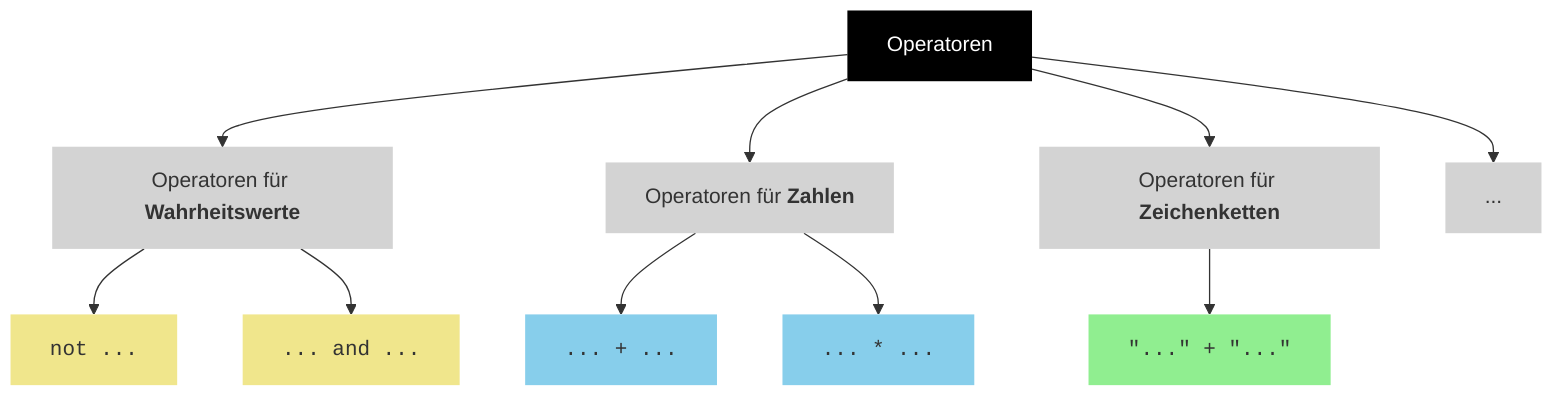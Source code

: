 flowchart

    Operatoren

    Operatoren --> Bool["Operatoren für <b>Wahrheitswerte</b>"]
    Operatoren --> Num["Operatoren für <b>Zahlen</b>"]
    Operatoren --> Str["Operatoren für <b>Zeichenketten</b>"]
    Operatoren --> More["..."]

    Bool --> Not["<code>not ...</code>"]
    Bool --> And["<code>... and ...</code>"]

    Num --> Plus["<code>... + ...</code>"]
    Num --> Mal["<code>... * ...</code>"]

    Str --> Concat["<code>&quot;...&quot; + &quot;...&quot;</code>"]

    style Operatoren fill:black,color:white,stroke-width:0px

    style Bool fill:lightgray,stroke-width:0px
    style Num fill:lightgray,stroke-width:0px
    style Str fill:lightgray,stroke-width:0px
    style More fill:lightgray,stroke-width:0px
    
    style Not fill:khaki,stroke-width:0px
    style And fill:khaki,stroke-width:0px

    style Plus fill:skyblue,stroke-width:0px
    style Mal fill:skyblue,stroke-width:0px

    style Concat fill:lightgreen,stroke-width:0px